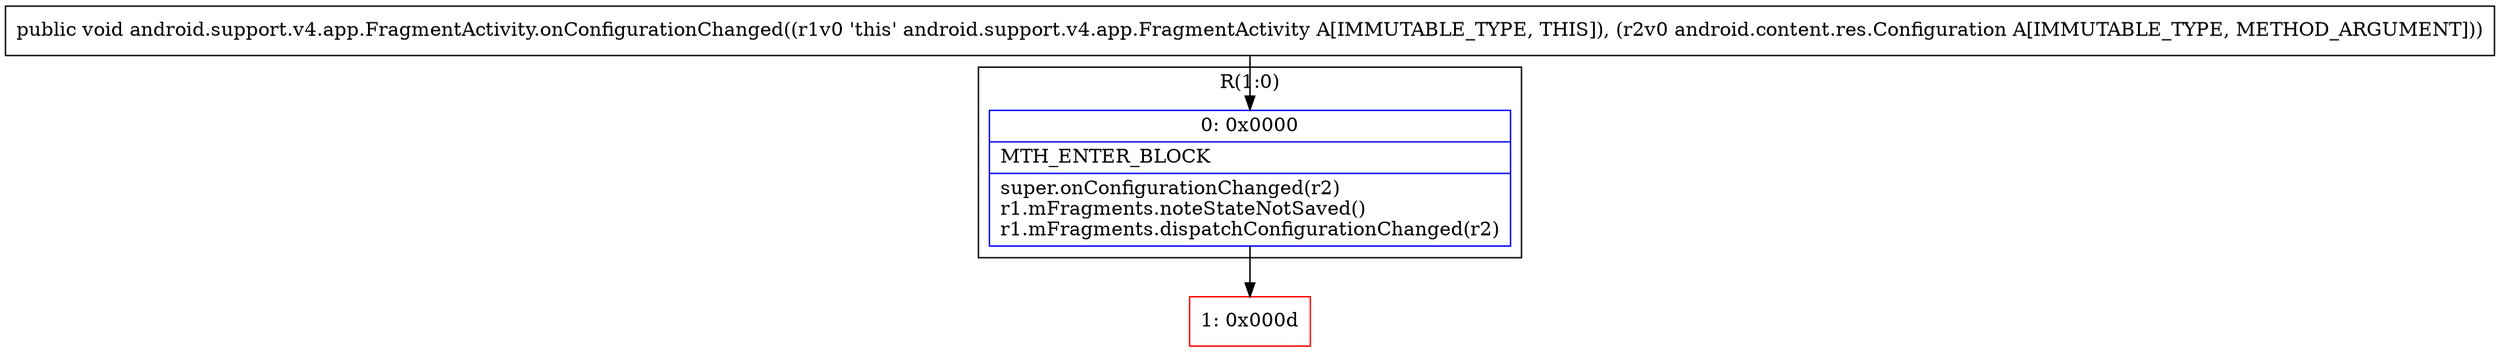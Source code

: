 digraph "CFG forandroid.support.v4.app.FragmentActivity.onConfigurationChanged(Landroid\/content\/res\/Configuration;)V" {
subgraph cluster_Region_160564480 {
label = "R(1:0)";
node [shape=record,color=blue];
Node_0 [shape=record,label="{0\:\ 0x0000|MTH_ENTER_BLOCK\l|super.onConfigurationChanged(r2)\lr1.mFragments.noteStateNotSaved()\lr1.mFragments.dispatchConfigurationChanged(r2)\l}"];
}
Node_1 [shape=record,color=red,label="{1\:\ 0x000d}"];
MethodNode[shape=record,label="{public void android.support.v4.app.FragmentActivity.onConfigurationChanged((r1v0 'this' android.support.v4.app.FragmentActivity A[IMMUTABLE_TYPE, THIS]), (r2v0 android.content.res.Configuration A[IMMUTABLE_TYPE, METHOD_ARGUMENT])) }"];
MethodNode -> Node_0;
Node_0 -> Node_1;
}

